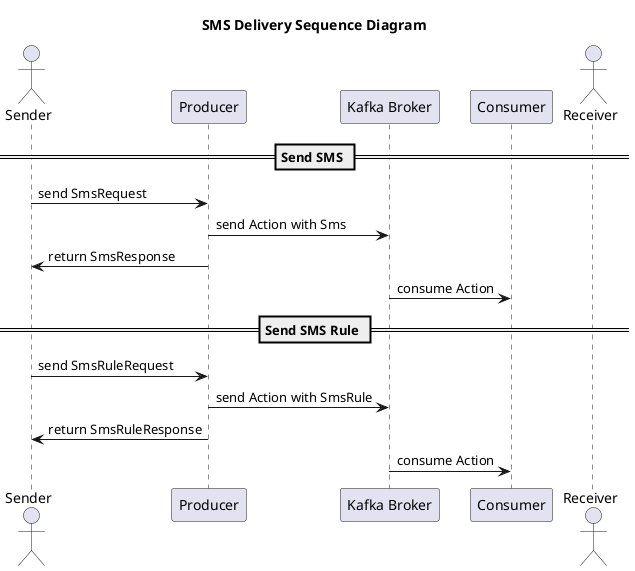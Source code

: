 @startuml

title SMS Delivery Sequence Diagram

actor "Sender" as S
participant "Producer" as P
participant "Kafka Broker" as B
participant "Consumer" as C
actor "Receiver" as R


== Send SMS ==
S -> P: send SmsRequest
P -> B: send Action with Sms
S <- P: return SmsResponse
B -> C: consume Action

== Send SMS Rule ==
S -> P: send SmsRuleRequest
P -> B: send Action with SmsRule
S <- P: return SmsRuleResponse
B -> C: consume Action
@enduml